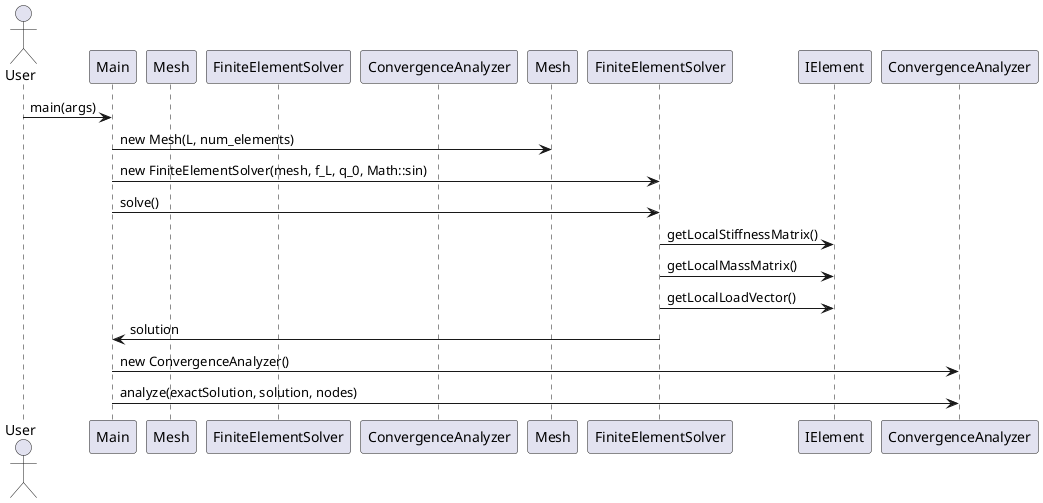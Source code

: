 @startuml
actor User
participant Main
participant IMesh as "Mesh"
participant IFiniteElementSolver as "FiniteElementSolver"
participant IConvergenceAnalyzer as "ConvergenceAnalyzer"

User -> Main: main(args)
Main -> Mesh: new Mesh(L, num_elements)
Main -> FiniteElementSolver: new FiniteElementSolver(mesh, f_L, q_0, Math::sin)
Main -> FiniteElementSolver: solve()
FiniteElementSolver -> IElement: getLocalStiffnessMatrix()
FiniteElementSolver -> IElement: getLocalMassMatrix()
FiniteElementSolver -> IElement: getLocalLoadVector()
FiniteElementSolver -> Main: solution
Main -> ConvergenceAnalyzer: new ConvergenceAnalyzer()
Main -> ConvergenceAnalyzer: analyze(exactSolution, solution, nodes)
@enduml
